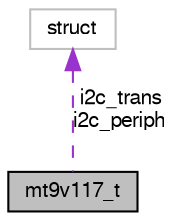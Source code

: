 digraph "mt9v117_t"
{
  edge [fontname="FreeSans",fontsize="10",labelfontname="FreeSans",labelfontsize="10"];
  node [fontname="FreeSans",fontsize="10",shape=record];
  Node1 [label="mt9v117_t",height=0.2,width=0.4,color="black", fillcolor="grey75", style="filled", fontcolor="black"];
  Node2 -> Node1 [dir="back",color="darkorchid3",fontsize="10",style="dashed",label=" i2c_trans\ni2c_periph" ,fontname="FreeSans"];
  Node2 [label="struct",height=0.2,width=0.4,color="grey75", fillcolor="white", style="filled"];
}
